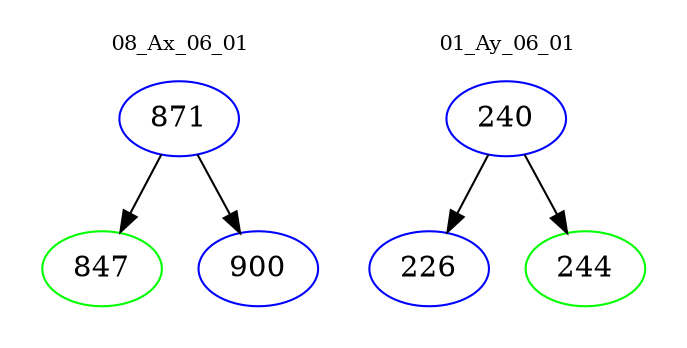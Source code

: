 digraph{
subgraph cluster_0 {
color = white
label = "08_Ax_06_01";
fontsize=10;
T0_871 [label="871", color="blue"]
T0_871 -> T0_847 [color="black"]
T0_847 [label="847", color="green"]
T0_871 -> T0_900 [color="black"]
T0_900 [label="900", color="blue"]
}
subgraph cluster_1 {
color = white
label = "01_Ay_06_01";
fontsize=10;
T1_240 [label="240", color="blue"]
T1_240 -> T1_226 [color="black"]
T1_226 [label="226", color="blue"]
T1_240 -> T1_244 [color="black"]
T1_244 [label="244", color="green"]
}
}
